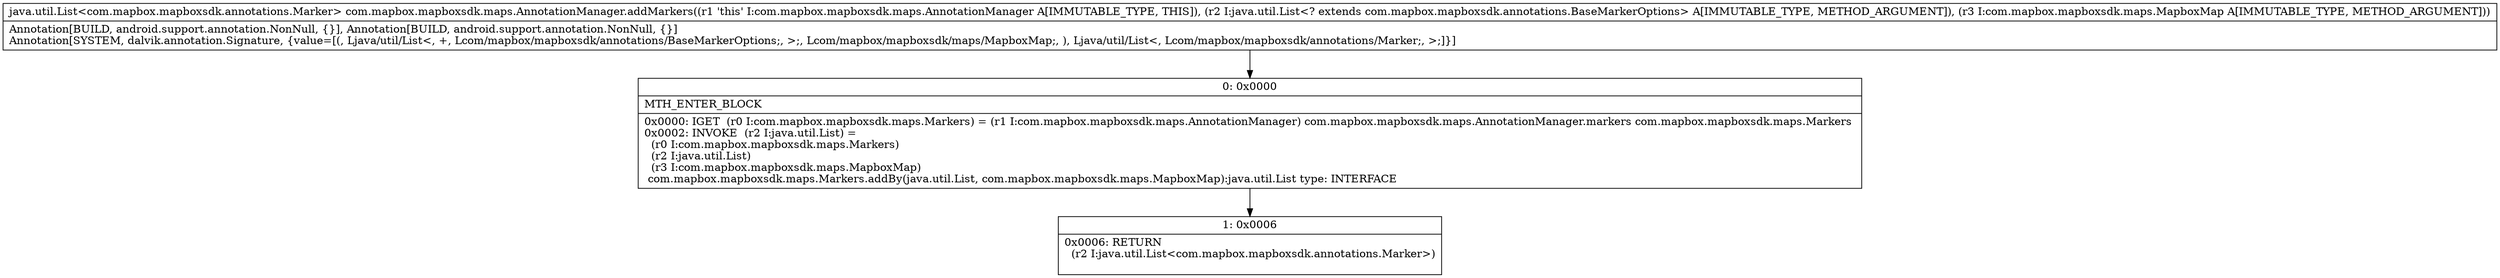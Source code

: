 digraph "CFG forcom.mapbox.mapboxsdk.maps.AnnotationManager.addMarkers(Ljava\/util\/List;Lcom\/mapbox\/mapboxsdk\/maps\/MapboxMap;)Ljava\/util\/List;" {
Node_0 [shape=record,label="{0\:\ 0x0000|MTH_ENTER_BLOCK\l|0x0000: IGET  (r0 I:com.mapbox.mapboxsdk.maps.Markers) = (r1 I:com.mapbox.mapboxsdk.maps.AnnotationManager) com.mapbox.mapboxsdk.maps.AnnotationManager.markers com.mapbox.mapboxsdk.maps.Markers \l0x0002: INVOKE  (r2 I:java.util.List) = \l  (r0 I:com.mapbox.mapboxsdk.maps.Markers)\l  (r2 I:java.util.List)\l  (r3 I:com.mapbox.mapboxsdk.maps.MapboxMap)\l com.mapbox.mapboxsdk.maps.Markers.addBy(java.util.List, com.mapbox.mapboxsdk.maps.MapboxMap):java.util.List type: INTERFACE \l}"];
Node_1 [shape=record,label="{1\:\ 0x0006|0x0006: RETURN  \l  (r2 I:java.util.List\<com.mapbox.mapboxsdk.annotations.Marker\>)\l \l}"];
MethodNode[shape=record,label="{java.util.List\<com.mapbox.mapboxsdk.annotations.Marker\> com.mapbox.mapboxsdk.maps.AnnotationManager.addMarkers((r1 'this' I:com.mapbox.mapboxsdk.maps.AnnotationManager A[IMMUTABLE_TYPE, THIS]), (r2 I:java.util.List\<? extends com.mapbox.mapboxsdk.annotations.BaseMarkerOptions\> A[IMMUTABLE_TYPE, METHOD_ARGUMENT]), (r3 I:com.mapbox.mapboxsdk.maps.MapboxMap A[IMMUTABLE_TYPE, METHOD_ARGUMENT]))  | Annotation[BUILD, android.support.annotation.NonNull, \{\}], Annotation[BUILD, android.support.annotation.NonNull, \{\}]\lAnnotation[SYSTEM, dalvik.annotation.Signature, \{value=[(, Ljava\/util\/List\<, +, Lcom\/mapbox\/mapboxsdk\/annotations\/BaseMarkerOptions;, \>;, Lcom\/mapbox\/mapboxsdk\/maps\/MapboxMap;, ), Ljava\/util\/List\<, Lcom\/mapbox\/mapboxsdk\/annotations\/Marker;, \>;]\}]\l}"];
MethodNode -> Node_0;
Node_0 -> Node_1;
}

